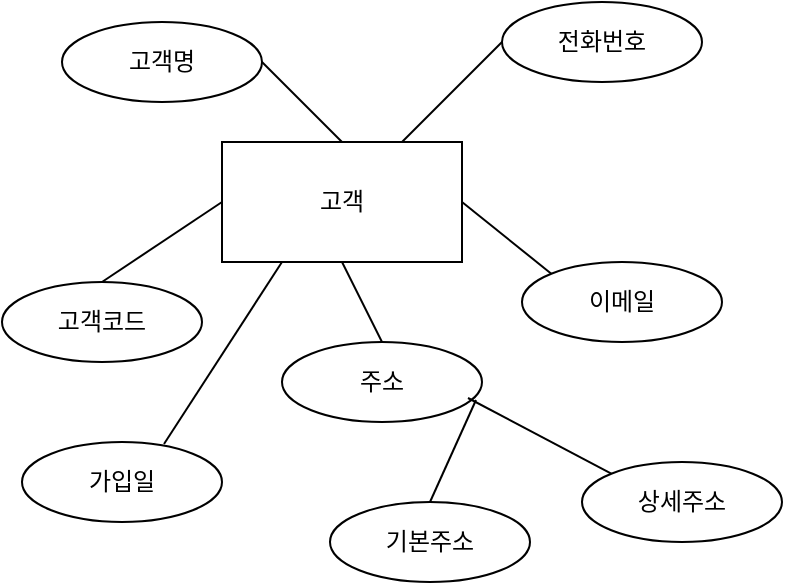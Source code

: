 <mxfile version="25.0.3">
  <diagram name="페이지-1" id="zTFgOTX2GRFWCrJytq7D">
    <mxGraphModel dx="1434" dy="746" grid="1" gridSize="10" guides="1" tooltips="1" connect="1" arrows="1" fold="1" page="1" pageScale="1" pageWidth="827" pageHeight="1169" math="0" shadow="0">
      <root>
        <mxCell id="0" />
        <mxCell id="1" parent="0" />
        <mxCell id="9biToXPrOZw2ifDc7bC_-1" value="고객" style="whiteSpace=wrap;html=1;align=center;" vertex="1" parent="1">
          <mxGeometry x="360" y="340" width="120" height="60" as="geometry" />
        </mxCell>
        <mxCell id="9biToXPrOZw2ifDc7bC_-2" value="고객명" style="ellipse;whiteSpace=wrap;html=1;align=center;" vertex="1" parent="1">
          <mxGeometry x="280" y="280" width="100" height="40" as="geometry" />
        </mxCell>
        <mxCell id="9biToXPrOZw2ifDc7bC_-3" value="" style="endArrow=none;html=1;rounded=0;entryX=0.5;entryY=0;entryDx=0;entryDy=0;exitX=1;exitY=0.5;exitDx=0;exitDy=0;" edge="1" parent="1" source="9biToXPrOZw2ifDc7bC_-2" target="9biToXPrOZw2ifDc7bC_-1">
          <mxGeometry relative="1" as="geometry">
            <mxPoint x="330" y="380" as="sourcePoint" />
            <mxPoint x="490" y="380" as="targetPoint" />
          </mxGeometry>
        </mxCell>
        <mxCell id="9biToXPrOZw2ifDc7bC_-5" value="전화번호" style="ellipse;whiteSpace=wrap;html=1;align=center;" vertex="1" parent="1">
          <mxGeometry x="500" y="270" width="100" height="40" as="geometry" />
        </mxCell>
        <mxCell id="9biToXPrOZw2ifDc7bC_-6" value="" style="endArrow=none;html=1;rounded=0;entryX=0;entryY=0.5;entryDx=0;entryDy=0;exitX=0.75;exitY=0;exitDx=0;exitDy=0;" edge="1" parent="1" source="9biToXPrOZw2ifDc7bC_-1" target="9biToXPrOZw2ifDc7bC_-5">
          <mxGeometry relative="1" as="geometry">
            <mxPoint x="390" y="310" as="sourcePoint" />
            <mxPoint x="430" y="350" as="targetPoint" />
          </mxGeometry>
        </mxCell>
        <mxCell id="9biToXPrOZw2ifDc7bC_-7" value="고객코드" style="ellipse;whiteSpace=wrap;html=1;align=center;" vertex="1" parent="1">
          <mxGeometry x="250" y="410" width="100" height="40" as="geometry" />
        </mxCell>
        <mxCell id="9biToXPrOZw2ifDc7bC_-8" value="이메일" style="ellipse;whiteSpace=wrap;html=1;align=center;" vertex="1" parent="1">
          <mxGeometry x="510" y="400" width="100" height="40" as="geometry" />
        </mxCell>
        <mxCell id="9biToXPrOZw2ifDc7bC_-9" value="주소" style="ellipse;whiteSpace=wrap;html=1;align=center;" vertex="1" parent="1">
          <mxGeometry x="390" y="440" width="100" height="40" as="geometry" />
        </mxCell>
        <mxCell id="9biToXPrOZw2ifDc7bC_-10" value="" style="endArrow=none;html=1;rounded=0;entryX=0;entryY=0;entryDx=0;entryDy=0;exitX=1;exitY=0.5;exitDx=0;exitDy=0;" edge="1" parent="1" source="9biToXPrOZw2ifDc7bC_-1" target="9biToXPrOZw2ifDc7bC_-8">
          <mxGeometry relative="1" as="geometry">
            <mxPoint x="430" y="350" as="sourcePoint" />
            <mxPoint x="510" y="300" as="targetPoint" />
          </mxGeometry>
        </mxCell>
        <mxCell id="9biToXPrOZw2ifDc7bC_-11" value="" style="endArrow=none;html=1;rounded=0;entryX=0.5;entryY=0;entryDx=0;entryDy=0;exitX=0.5;exitY=1;exitDx=0;exitDy=0;" edge="1" parent="1" source="9biToXPrOZw2ifDc7bC_-1" target="9biToXPrOZw2ifDc7bC_-9">
          <mxGeometry relative="1" as="geometry">
            <mxPoint x="490" y="380" as="sourcePoint" />
            <mxPoint x="535" y="416" as="targetPoint" />
          </mxGeometry>
        </mxCell>
        <mxCell id="9biToXPrOZw2ifDc7bC_-12" value="" style="endArrow=none;html=1;rounded=0;entryX=0;entryY=0.5;entryDx=0;entryDy=0;exitX=0.5;exitY=0;exitDx=0;exitDy=0;" edge="1" parent="1" source="9biToXPrOZw2ifDc7bC_-7" target="9biToXPrOZw2ifDc7bC_-1">
          <mxGeometry relative="1" as="geometry">
            <mxPoint x="430" y="410" as="sourcePoint" />
            <mxPoint x="440" y="450" as="targetPoint" />
          </mxGeometry>
        </mxCell>
        <mxCell id="9biToXPrOZw2ifDc7bC_-13" value="가입일" style="ellipse;whiteSpace=wrap;html=1;align=center;" vertex="1" parent="1">
          <mxGeometry x="260" y="490" width="100" height="40" as="geometry" />
        </mxCell>
        <mxCell id="9biToXPrOZw2ifDc7bC_-14" value="" style="endArrow=none;html=1;rounded=0;entryX=0.71;entryY=0.025;entryDx=0;entryDy=0;exitX=0.25;exitY=1;exitDx=0;exitDy=0;entryPerimeter=0;" edge="1" parent="1" source="9biToXPrOZw2ifDc7bC_-1" target="9biToXPrOZw2ifDc7bC_-13">
          <mxGeometry relative="1" as="geometry">
            <mxPoint x="430" y="410" as="sourcePoint" />
            <mxPoint x="440" y="450" as="targetPoint" />
          </mxGeometry>
        </mxCell>
        <mxCell id="9biToXPrOZw2ifDc7bC_-15" value="기본주소" style="ellipse;whiteSpace=wrap;html=1;align=center;" vertex="1" parent="1">
          <mxGeometry x="414" y="520" width="100" height="40" as="geometry" />
        </mxCell>
        <mxCell id="9biToXPrOZw2ifDc7bC_-16" value="상세주소" style="ellipse;whiteSpace=wrap;html=1;align=center;" vertex="1" parent="1">
          <mxGeometry x="540" y="500" width="100" height="40" as="geometry" />
        </mxCell>
        <mxCell id="9biToXPrOZw2ifDc7bC_-17" value="" style="endArrow=none;html=1;rounded=0;entryX=0;entryY=0;entryDx=0;entryDy=0;exitX=0.93;exitY=0.7;exitDx=0;exitDy=0;exitPerimeter=0;" edge="1" parent="1" source="9biToXPrOZw2ifDc7bC_-9" target="9biToXPrOZw2ifDc7bC_-16">
          <mxGeometry relative="1" as="geometry">
            <mxPoint x="430" y="410" as="sourcePoint" />
            <mxPoint x="440" y="450" as="targetPoint" />
          </mxGeometry>
        </mxCell>
        <mxCell id="9biToXPrOZw2ifDc7bC_-18" value="" style="endArrow=none;html=1;rounded=0;entryX=0.5;entryY=0;entryDx=0;entryDy=0;exitX=0.97;exitY=0.725;exitDx=0;exitDy=0;exitPerimeter=0;" edge="1" parent="1" source="9biToXPrOZw2ifDc7bC_-9" target="9biToXPrOZw2ifDc7bC_-15">
          <mxGeometry relative="1" as="geometry">
            <mxPoint x="483" y="478" as="sourcePoint" />
            <mxPoint x="565" y="516" as="targetPoint" />
          </mxGeometry>
        </mxCell>
      </root>
    </mxGraphModel>
  </diagram>
</mxfile>
